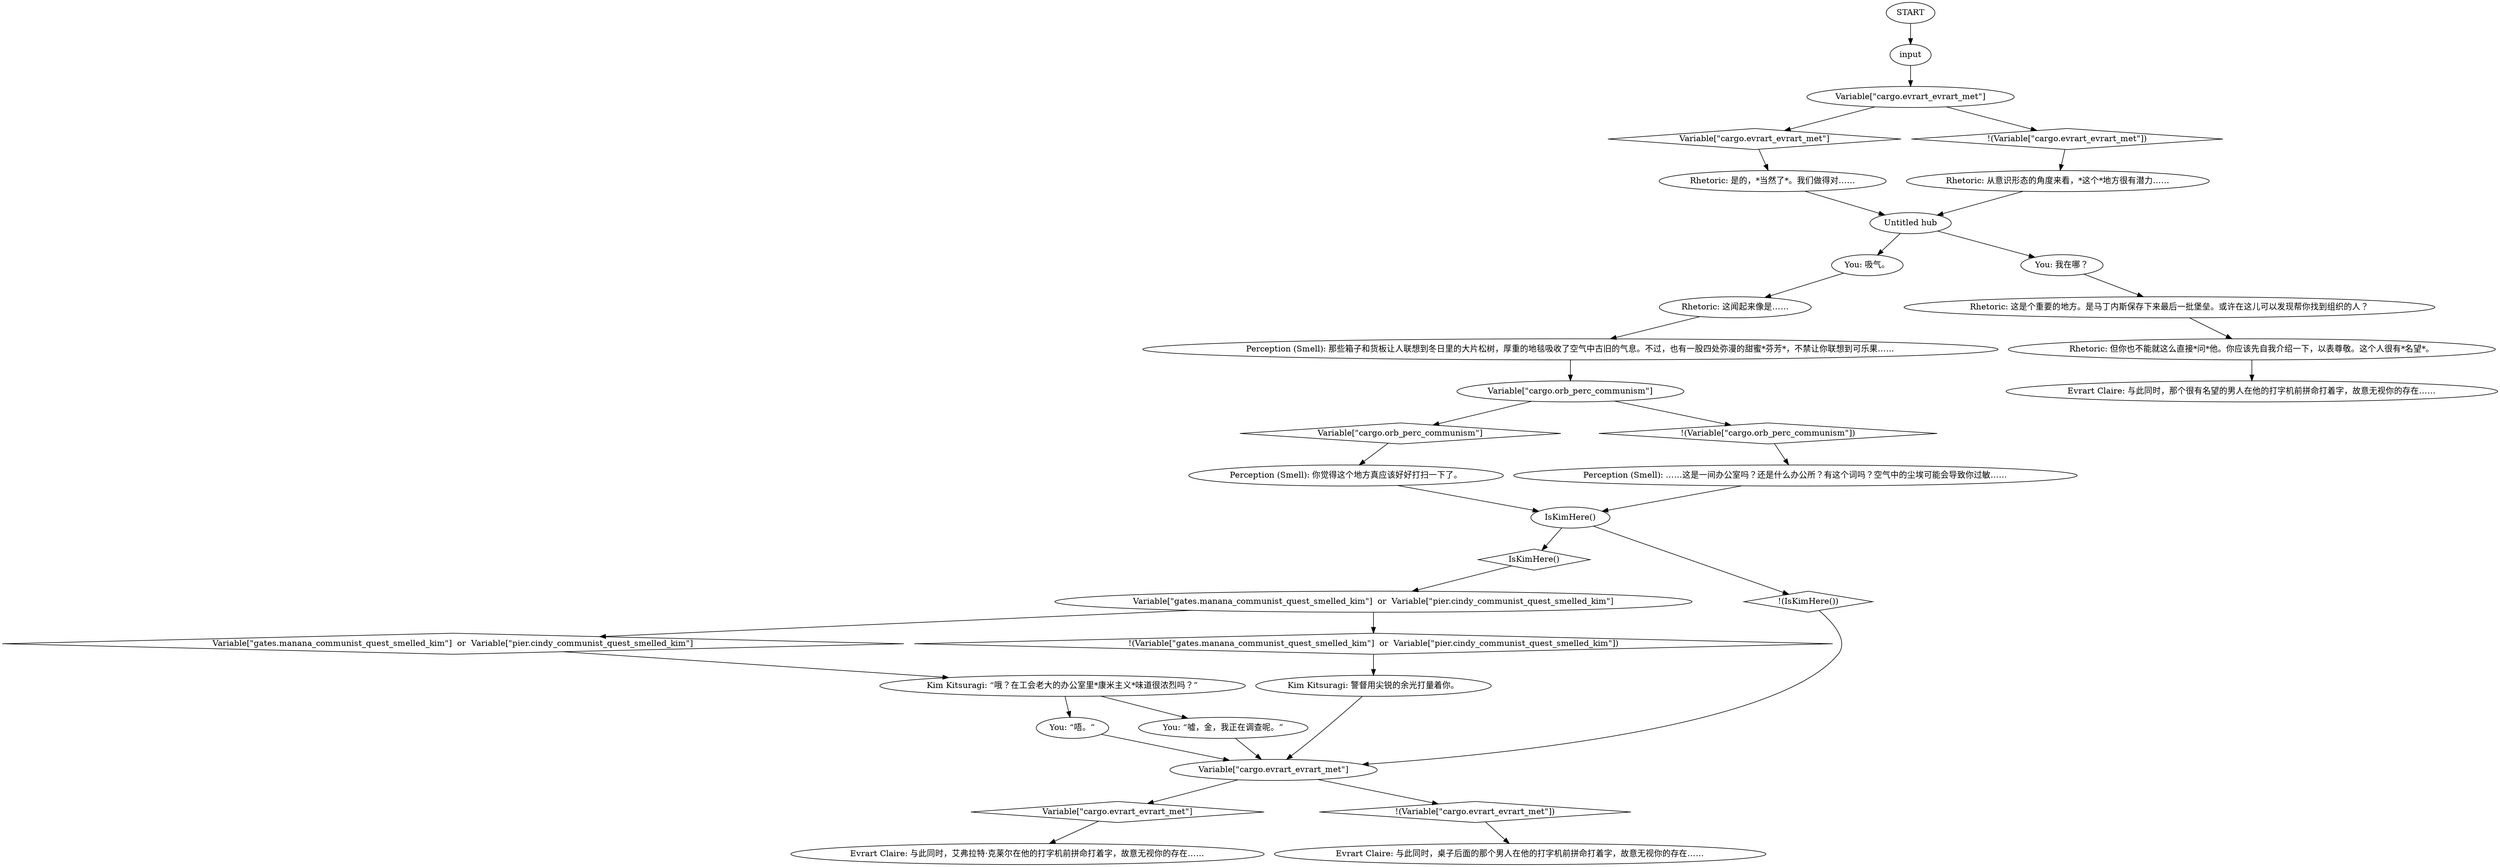 # EVRART ORB / communistquest
# You get to attempt to smell Evrart and ask him about underground communism
# ==================================================
digraph G {
	  0 [label="START"];
	  1 [label="input"];
	  2 [label="Rhetoric: 是的，*当然了*。我们做得对……"];
	  3 [label="You: 吸气。"];
	  4 [label="Rhetoric: 但你也不能就这么直接*问*他。你应该先自我介绍一下，以表尊敬。这个人很有*名望*。"];
	  5 [label="Evrart Claire: 与此同时，那个很有名望的男人在他的打字机前拼命打着字，故意无视你的存在……"];
	  6 [label="Untitled hub"];
	  7 [label="You: 我在哪？"];
	  8 [label="Kim Kitsuragi: “哦？在工会老大的办公室里*康米主义*味道很浓烈吗？”"];
	  9 [label="Perception (Smell): 那些箱子和货板让人联想到冬日里的大片松树，厚重的地毯吸收了空气中古旧的气息。不过，也有一股四处弥漫的甜蜜*芬芳*，不禁让你联想到可乐果……"];
	  10 [label="You: “唔。”"];
	  11 [label="IsKimHere()"];
	  12 [label="IsKimHere()", shape=diamond];
	  13 [label="!(IsKimHere())", shape=diamond];
	  15 [label="Kim Kitsuragi: 警督用尖锐的余光打量着你。"];
	  16 [label="Rhetoric: 从意识形态的角度来看，*这个*地方很有潜力……"];
	  17 [label="Rhetoric: 这是个重要的地方。是马丁内斯保存下来最后一批堡垒。或许在这儿可以发现帮你找到组织的人？"];
	  18 [label="Perception (Smell): ……这是一间办公室吗？还是什么办公所？有这个词吗？空气中的尘埃可能会导致你过敏……"];
	  19 [label="Evrart Claire: 与此同时，艾弗拉特·克莱尔在他的打字机前拼命打着字，故意无视你的存在……"];
	  20 [label="Variable[\"cargo.orb_perc_communism\"]"];
	  21 [label="Variable[\"cargo.orb_perc_communism\"]", shape=diamond];
	  22 [label="!(Variable[\"cargo.orb_perc_communism\"])", shape=diamond];
	  23 [label="You: “嘘，金，我正在调查呢。”"];
	  24 [label="Variable[\"cargo.evrart_evrart_met\"]"];
	  25 [label="Variable[\"cargo.evrart_evrart_met\"]", shape=diamond];
	  26 [label="!(Variable[\"cargo.evrart_evrart_met\"])", shape=diamond];
	  27 [label="Rhetoric: 这闻起来像是……"];
	  28 [label="Variable[\"gates.manana_communist_quest_smelled_kim\"]  or  Variable[\"pier.cindy_communist_quest_smelled_kim\"]"];
	  29 [label="Variable[\"gates.manana_communist_quest_smelled_kim\"]  or  Variable[\"pier.cindy_communist_quest_smelled_kim\"]", shape=diamond];
	  30 [label="!(Variable[\"gates.manana_communist_quest_smelled_kim\"]  or  Variable[\"pier.cindy_communist_quest_smelled_kim\"])", shape=diamond];
	  31 [label="Evrart Claire: 与此同时，桌子后面的那个男人在他的打字机前拼命打着字，故意无视你的存在……"];
	  32 [label="Variable[\"cargo.evrart_evrart_met\"]"];
	  33 [label="Variable[\"cargo.evrart_evrart_met\"]", shape=diamond];
	  34 [label="!(Variable[\"cargo.evrart_evrart_met\"])", shape=diamond];
	  35 [label="Perception (Smell): 你觉得这个地方真应该好好打扫一下了。"];
	  0 -> 1
	  1 -> 32
	  2 -> 6
	  3 -> 27
	  4 -> 5
	  6 -> 3
	  6 -> 7
	  7 -> 17
	  8 -> 10
	  8 -> 23
	  9 -> 20
	  10 -> 24
	  11 -> 12
	  11 -> 13
	  12 -> 28
	  13 -> 24
	  15 -> 24
	  16 -> 6
	  17 -> 4
	  18 -> 11
	  20 -> 21
	  20 -> 22
	  21 -> 35
	  22 -> 18
	  23 -> 24
	  24 -> 25
	  24 -> 26
	  25 -> 19
	  26 -> 31
	  27 -> 9
	  28 -> 29
	  28 -> 30
	  29 -> 8
	  30 -> 15
	  32 -> 33
	  32 -> 34
	  33 -> 2
	  34 -> 16
	  35 -> 11
}


